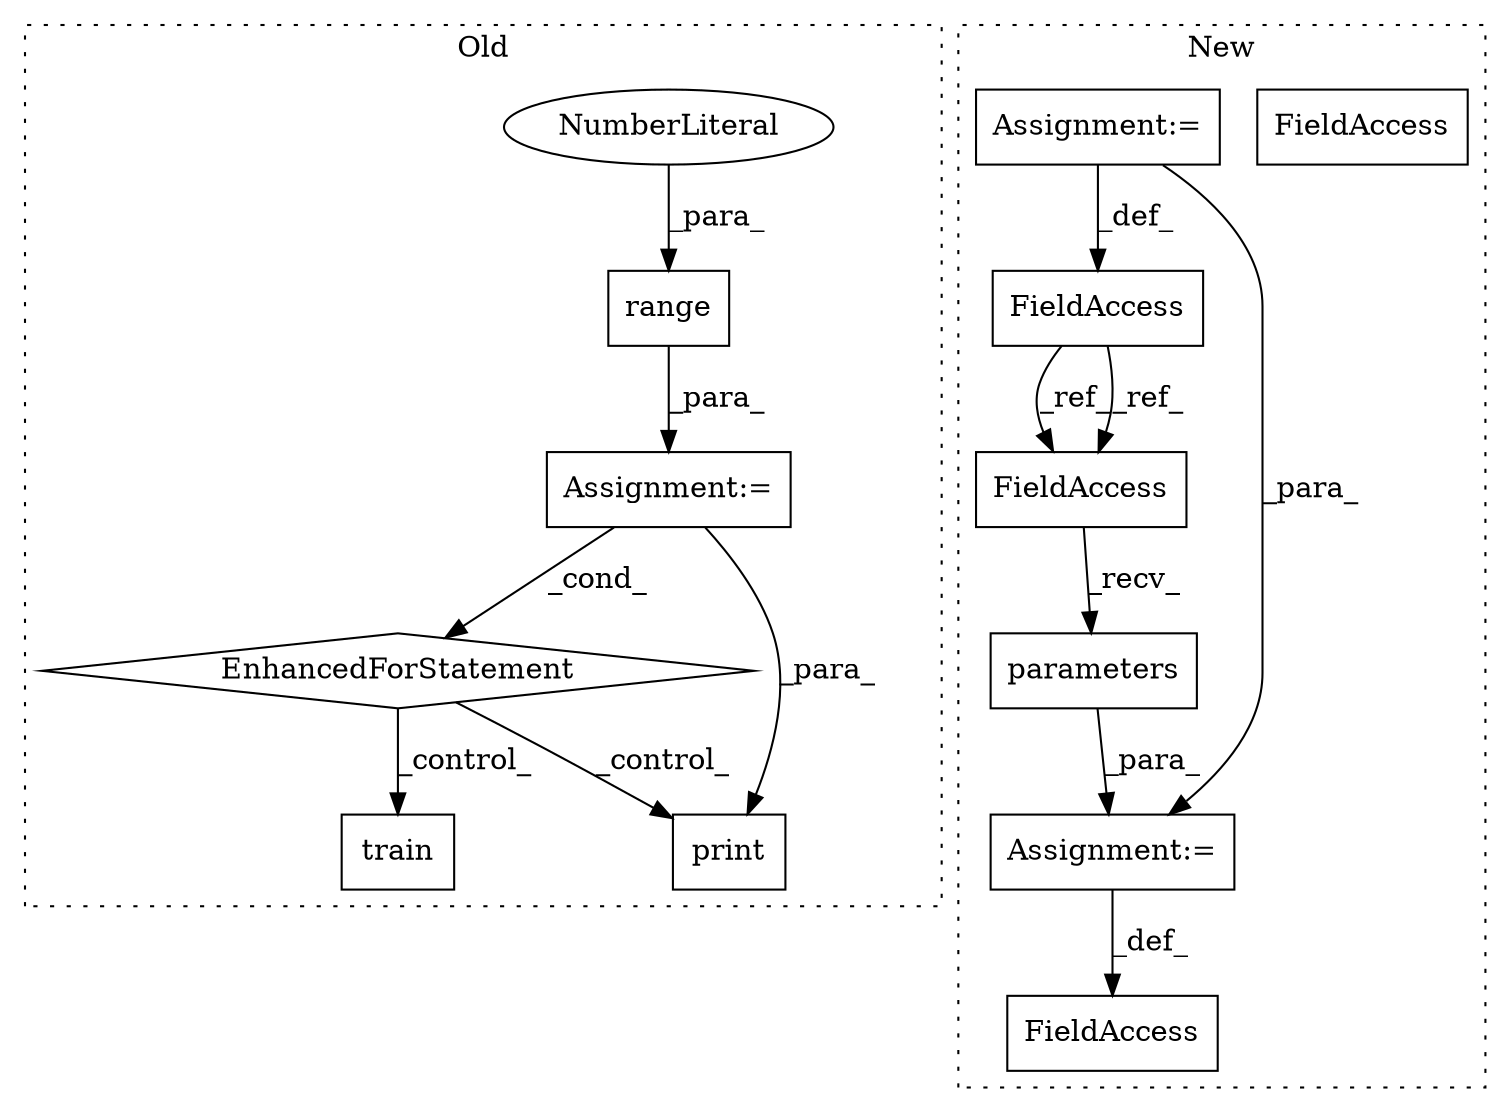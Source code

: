 digraph G {
subgraph cluster0 {
1 [label="train" a="32" s="7165" l="7" shape="box"];
3 [label="EnhancedForStatement" a="70" s="7035,7119" l="53,2" shape="diamond"];
7 [label="print" a="32" s="7244,7403" l="6,1" shape="box"];
10 [label="range" a="32" s="7100,7118" l="6,1" shape="box"];
11 [label="NumberLiteral" a="34" s="7106" l="1" shape="ellipse"];
12 [label="Assignment:=" a="7" s="7035,7119" l="53,2" shape="box"];
label = "Old";
style="dotted";
}
subgraph cluster1 {
2 [label="parameters" a="32" s="5098" l="12" shape="box"];
4 [label="FieldAccess" a="22" s="4929" l="5" shape="box"];
5 [label="FieldAccess" a="22" s="5120" l="9" shape="box"];
6 [label="FieldAccess" a="22" s="5092" l="5" shape="box"];
8 [label="Assignment:=" a="7" s="4832" l="1" shape="box"];
9 [label="Assignment:=" a="7" s="5129" l="1" shape="box"];
13 [label="FieldAccess" a="22" s="5092" l="5" shape="box"];
label = "New";
style="dotted";
}
2 -> 9 [label="_para_"];
3 -> 7 [label="_control_"];
3 -> 1 [label="_control_"];
4 -> 13 [label="_ref_"];
4 -> 13 [label="_ref_"];
8 -> 4 [label="_def_"];
8 -> 9 [label="_para_"];
9 -> 5 [label="_def_"];
10 -> 12 [label="_para_"];
11 -> 10 [label="_para_"];
12 -> 7 [label="_para_"];
12 -> 3 [label="_cond_"];
13 -> 2 [label="_recv_"];
}